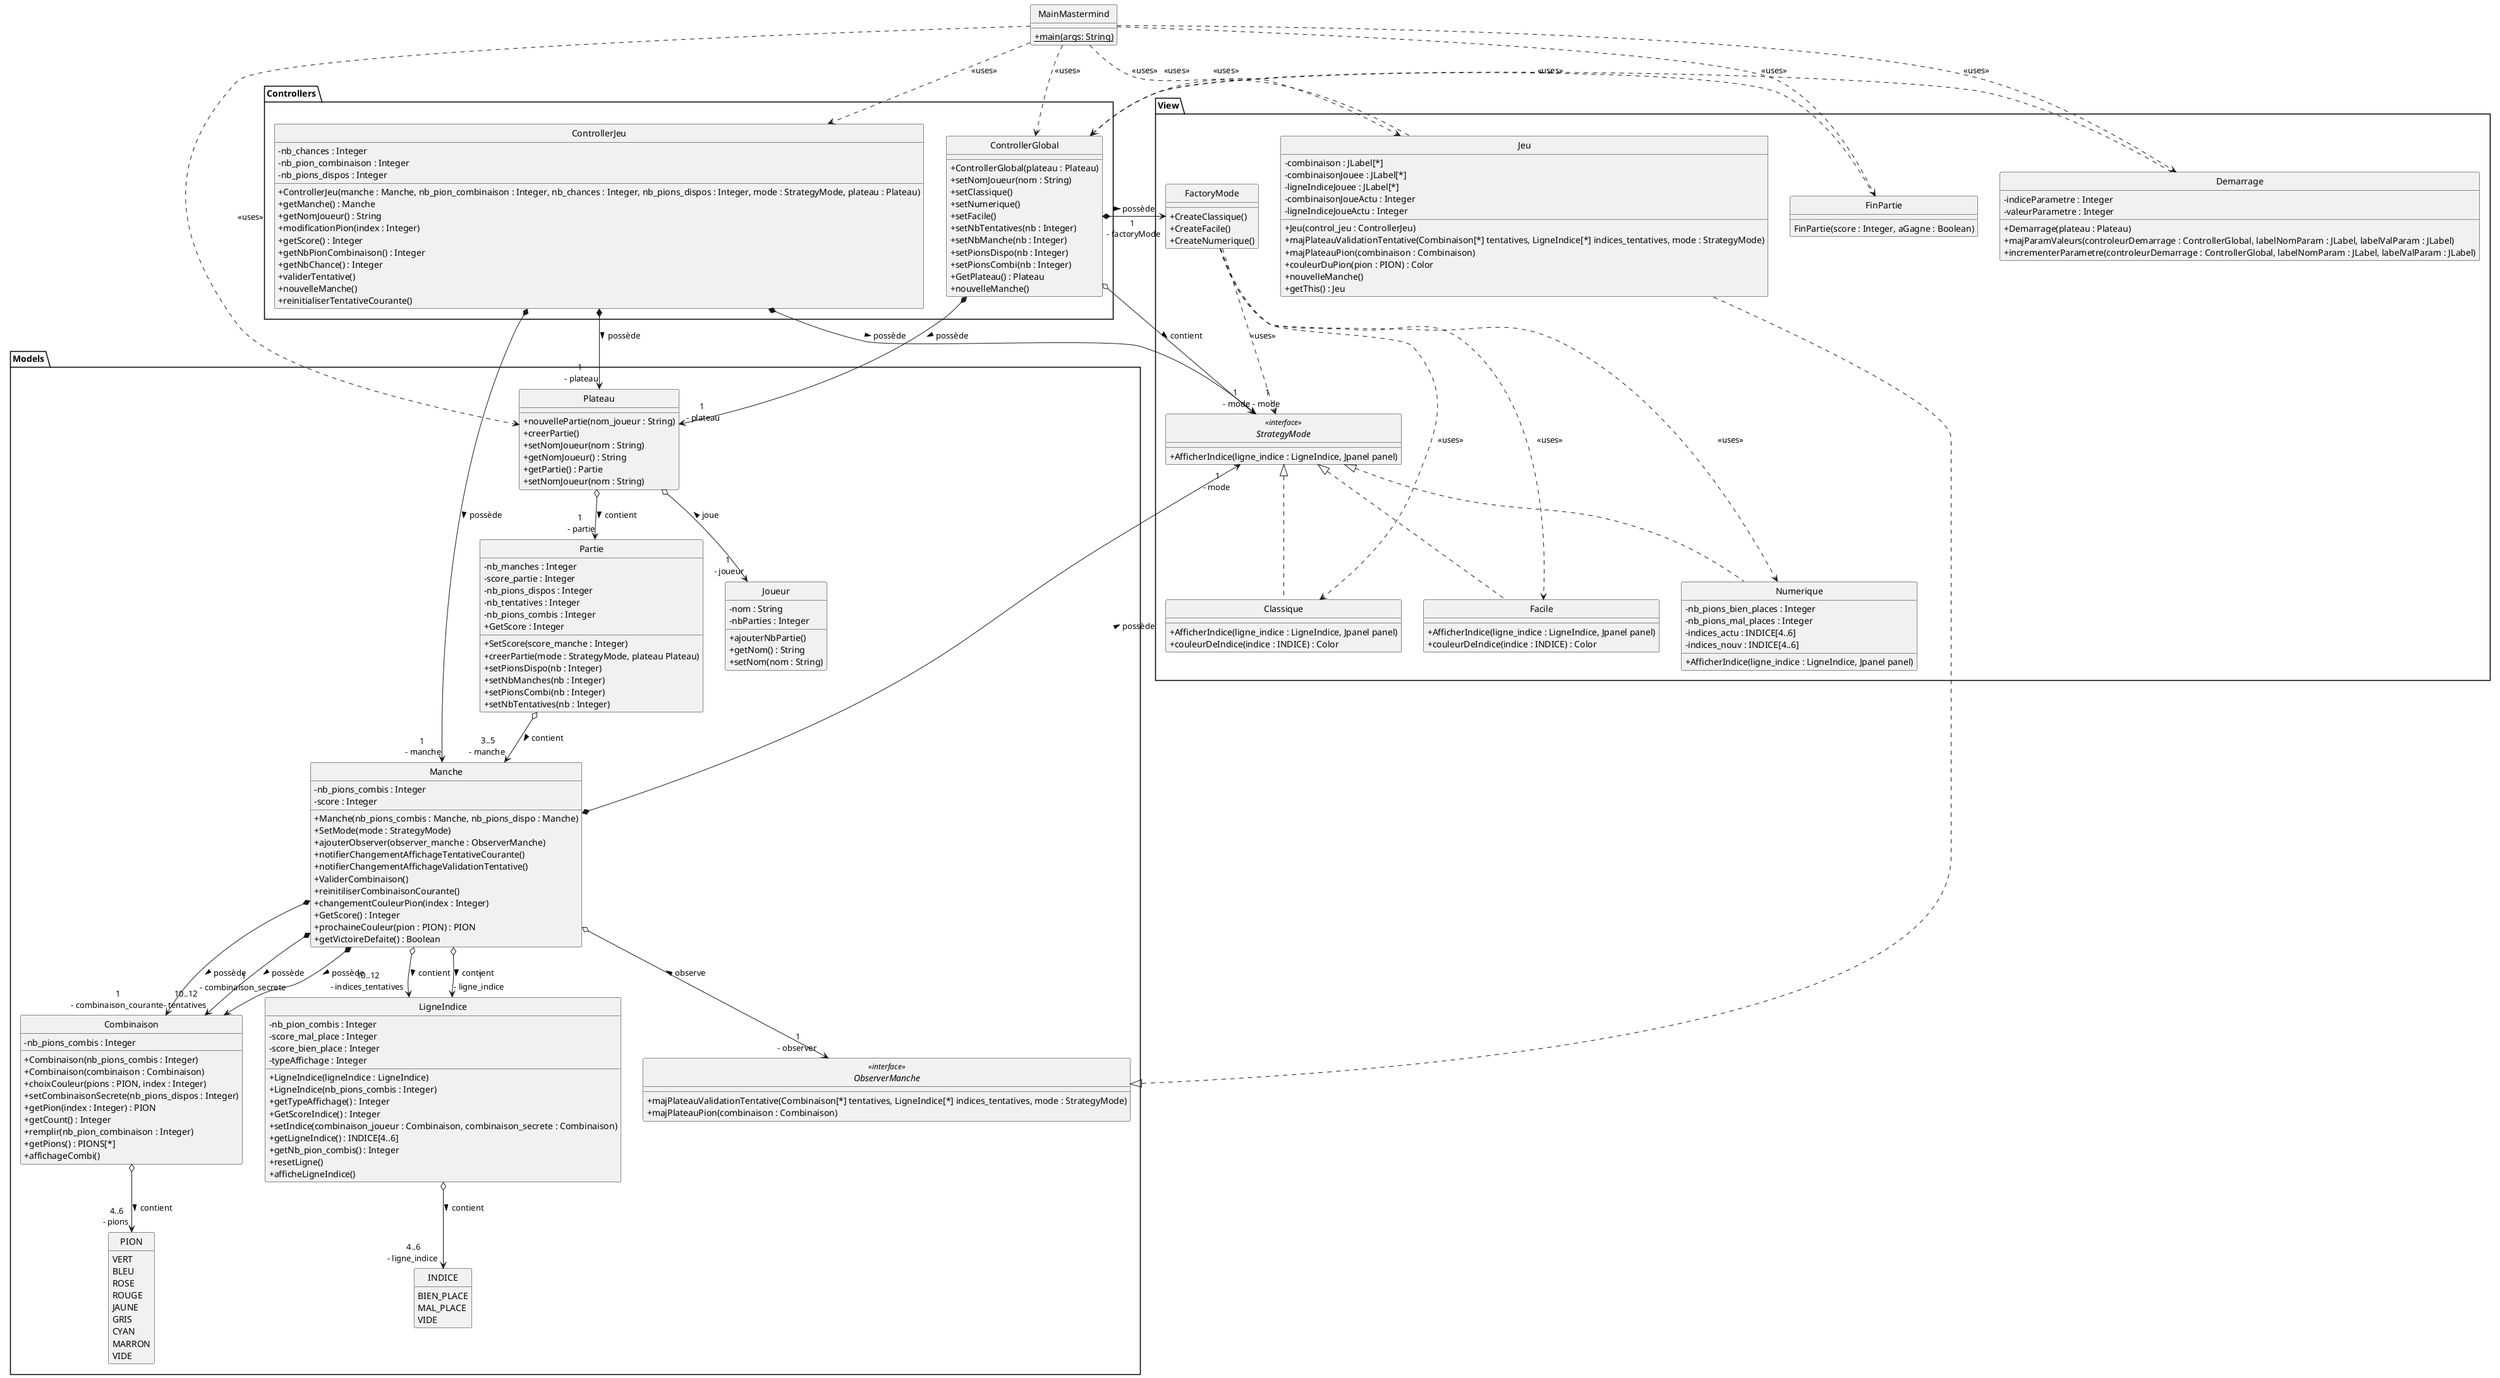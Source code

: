 @startuml
skinparam style strictuml
skinparam classAttributeIconSize 0
hide enum methods

package Controllers
{
    class ControllerJeu
    {
        - nb_chances : Integer
        - nb_pion_combinaison : Integer
        - nb_pions_dispos : Integer
        + ControllerJeu(manche : Manche, nb_pion_combinaison : Integer, nb_chances : Integer, nb_pions_dispos : Integer, mode : StrategyMode, plateau : Plateau)
        + getManche() : Manche
        + getNomJoueur() : String
        + modificationPion(index : Integer)
        + getScore() : Integer
        + getNbPionCombinaison() : Integer
        + getNbChance() : Integer
        + validerTentative()
        + nouvelleManche()
        + reinitialiserTentativeCourante()

    }
    class ControllerGlobal
    {
        + ControllerGlobal(plateau : Plateau)
        + setNomJoueur(nom : String)
        + setClassique()
        + setNumerique()
        + setFacile()
        + setNbTentatives(nb : Integer)
        + setNbManche(nb : Integer)
        + setPionsDispo(nb : Integer)
        + setPionsCombi(nb : Integer)
        + GetPlateau() : Plateau
        + nouvelleManche()
    }
}

package Models
{
    enum PION
    {
        VERT
        BLEU
        ROSE
        ROUGE
        JAUNE
        GRIS
        CYAN
        MARRON
        VIDE
    }

    enum INDICE
    {
        BIEN_PLACE
        MAL_PLACE
        VIDE
    }

    interface ObserverManche <<interface>>
    {
        + majPlateauValidationTentative(Combinaison[*] tentatives, LigneIndice[*] indices_tentatives, mode : StrategyMode)
        + majPlateauPion(combinaison : Combinaison)
    }

    class Combinaison
    {
        - nb_pions_combis : Integer
        + Combinaison(nb_pions_combis : Integer)
        + Combinaison(combinaison : Combinaison)
        + choixCouleur(pions : PION, index : Integer)
        + setCombinaisonSecrete(nb_pions_dispos : Integer)
        + getPion(index : Integer) : PION
        + getCount() : Integer
        + remplir(nb_pion_combinaison : Integer)
        + getPions() : PIONS[*]
        + affichageCombi()
    }

    class Joueur
    {
        - nom : String
        - nbParties : Integer
        + ajouterNbPartie()
        + getNom() : String
        + setNom(nom : String)
    }

    class LigneIndice
    {
        - nb_pion_combis : Integer
        - score_mal_place : Integer
        - score_bien_place : Integer
        - typeAffichage : Integer
        + LigneIndice(ligneIndice : LigneIndice)
        + LigneIndice(nb_pions_combis : Integer)
        + getTypeAffichage() : Integer
        + GetScoreIndice() : Integer
        + setIndice(combinaison_joueur : Combinaison, combinaison_secrete : Combinaison)
        + getLigneIndice() : INDICE[4..6]
        + getNb_pion_combis() : Integer
        + resetLigne()
        + afficheLigneIndice()
    }

    class Partie
    {
        - nb_manches : Integer
        - score_partie : Integer
        - nb_pions_dispos : Integer
        - nb_tentatives : Integer
        - nb_pions_combis : Integer
        + SetScore(score_manche : Integer)
        + GetScore : Integer
        + creerPartie(mode : StrategyMode, plateau Plateau)
        + setPionsDispo(nb : Integer)
        + setNbManches(nb : Integer)
        + setPionsCombi(nb : Integer)
        + setNbTentatives(nb : Integer)
    }

    class Manche
    {
        - nb_pions_combis : Integer
        - score : Integer
        + Manche(nb_pions_combis : Manche, nb_pions_dispo : Manche)
        + SetMode(mode : StrategyMode)
        + ajouterObserver(observer_manche : ObserverManche)
        + notifierChangementAffichageTentativeCourante()
        + notifierChangementAffichageValidationTentative()
        + ValiderCombinaison()
        + reinitiliserCombinaisonCourante()
        + changementCouleurPion(index : Integer)
        + GetScore() : Integer
        + prochaineCouleur(pion : PION) : PION
        + getVictoireDefaite() : Boolean
    }

    class Plateau
    {
        + nouvellePartie(nom_joueur : String)
        + creerPartie()
        + setNomJoueur(nom : String)
        + getNomJoueur() : String
        + getPartie() : Partie
        + setNomJoueur(nom : String)
    }
}

package View
{
    class FactoryMode
    {
        + CreateClassique()
        + CreateFacile()
        + CreateNumerique()
    }
    interface StrategyMode <<interface>>
    {
        + AfficherIndice(ligne_indice : LigneIndice, Jpanel panel)
    }

    class Classique implements StrategyMode
    {
        + AfficherIndice(ligne_indice : LigneIndice, Jpanel panel)
        + couleurDeIndice(indice : INDICE) : Color
    }

    class Facile implements StrategyMode
    {
        + AfficherIndice(ligne_indice : LigneIndice, Jpanel panel)
        + couleurDeIndice(indice : INDICE) : Color
    }

    class Numerique implements StrategyMode
    {
        - nb_pions_bien_places : Integer
        - nb_pions_mal_places : Integer
        - indices_actu : INDICE[4..6]
        - indices_nouv : INDICE[4..6]
        + AfficherIndice(ligne_indice : LigneIndice, Jpanel panel)
    }
    class Demarrage
    {
        - indiceParametre : Integer
        - valeurParametre : Integer
        + Demarrage(plateau : Plateau)
        + majParamValeurs(controleurDemarrage : ControllerGlobal, labelNomParam : JLabel, labelValParam : JLabel)
        + incrementerParametre(controleurDemarrage : ControllerGlobal, labelNomParam : JLabel, labelValParam : JLabel)
    }

    class Jeu
    {
        - combinaison : JLabel[*]
        - combinaisonJouee : JLabel[*]
        - ligneIndiceJouee : JLabel[*]
        - combinaisonJoueActu : Integer
        - ligneIndiceJoueActu : Integer
        + Jeu(control_jeu : ControllerJeu)
        + majPlateauValidationTentative(Combinaison[*] tentatives, LigneIndice[*] indices_tentatives, mode : StrategyMode)
        + majPlateauPion(combinaison : Combinaison)
        + couleurDuPion(pion : PION) : Color
        + nouvelleManche()
        + getThis() : Jeu
    }

    class FinPartie
    {
        FinPartie(score : Integer, aGagne : Boolean)
    }
}

class MainMastermind
{
    + {static}main(args: String)
}

MainMastermind ..> Plateau :<<uses>>
MainMastermind ..> Demarrage :<<uses>>
MainMastermind ..> FinPartie :<<uses>>
MainMastermind ..> Jeu :<<uses>>
MainMastermind ..> ControllerJeu :<<uses>>
MainMastermind ..> ControllerGlobal :<<uses>>

FactoryMode ..> Classique :<<uses>>
FactoryMode ..> Facile :<<uses>>
FactoryMode ..> Numerique :<<uses>>

Plateau o--> "1\n - partie" Partie : > contient
Plateau o--> "1\n - joueur" Joueur : < joue

Partie o--> "3..5\n- manche "  Manche : > contient

Jeu ..|> ObserverManche



Manche o--> "1\n- observer " ObserverManche  : < observe
Manche *--> "10..12\n- tentatives "  Combinaison : > possède
Manche o--> "10..12\n- indices_tentatives "  LigneIndice : > contient
Manche o--> "1\n- ligne_indice "  LigneIndice : > contient
Manche *--> "1\n- combinaison_secrete "  Combinaison : > possède
Manche *--> "1\n- combinaison_courante "  Combinaison : > possède
Manche *--> "1\n- mode "  StrategyMode : > possède

FactoryMode ..> StrategyMode :<<uses>>

LigneIndice o--> "4..6\n- ligne_indice "  INDICE : > contient
Combinaison o--> "4..6\n- pions "  PION : > contient

ControllerGlobal *--> "1\n - plateau" Plateau : > possède
ControllerGlobal o--> "1\n- mode "  StrategyMode : > contient
ControllerGlobal *--> "1\n - factoryMode" FactoryMode : > possède

ControllerJeu *--> "1\n - plateau" Plateau : > possède
ControllerJeu *--> "1\n - manche" Manche : > possède
ControllerJeu *--> "1\n - mode" StrategyMode : > possède

Demarrage ..> ControllerGlobal :<<uses>>
FinPartie ..> ControllerGlobal :<<uses>>
Jeu ..> ControllerGlobal :<<uses>>

@enduml
